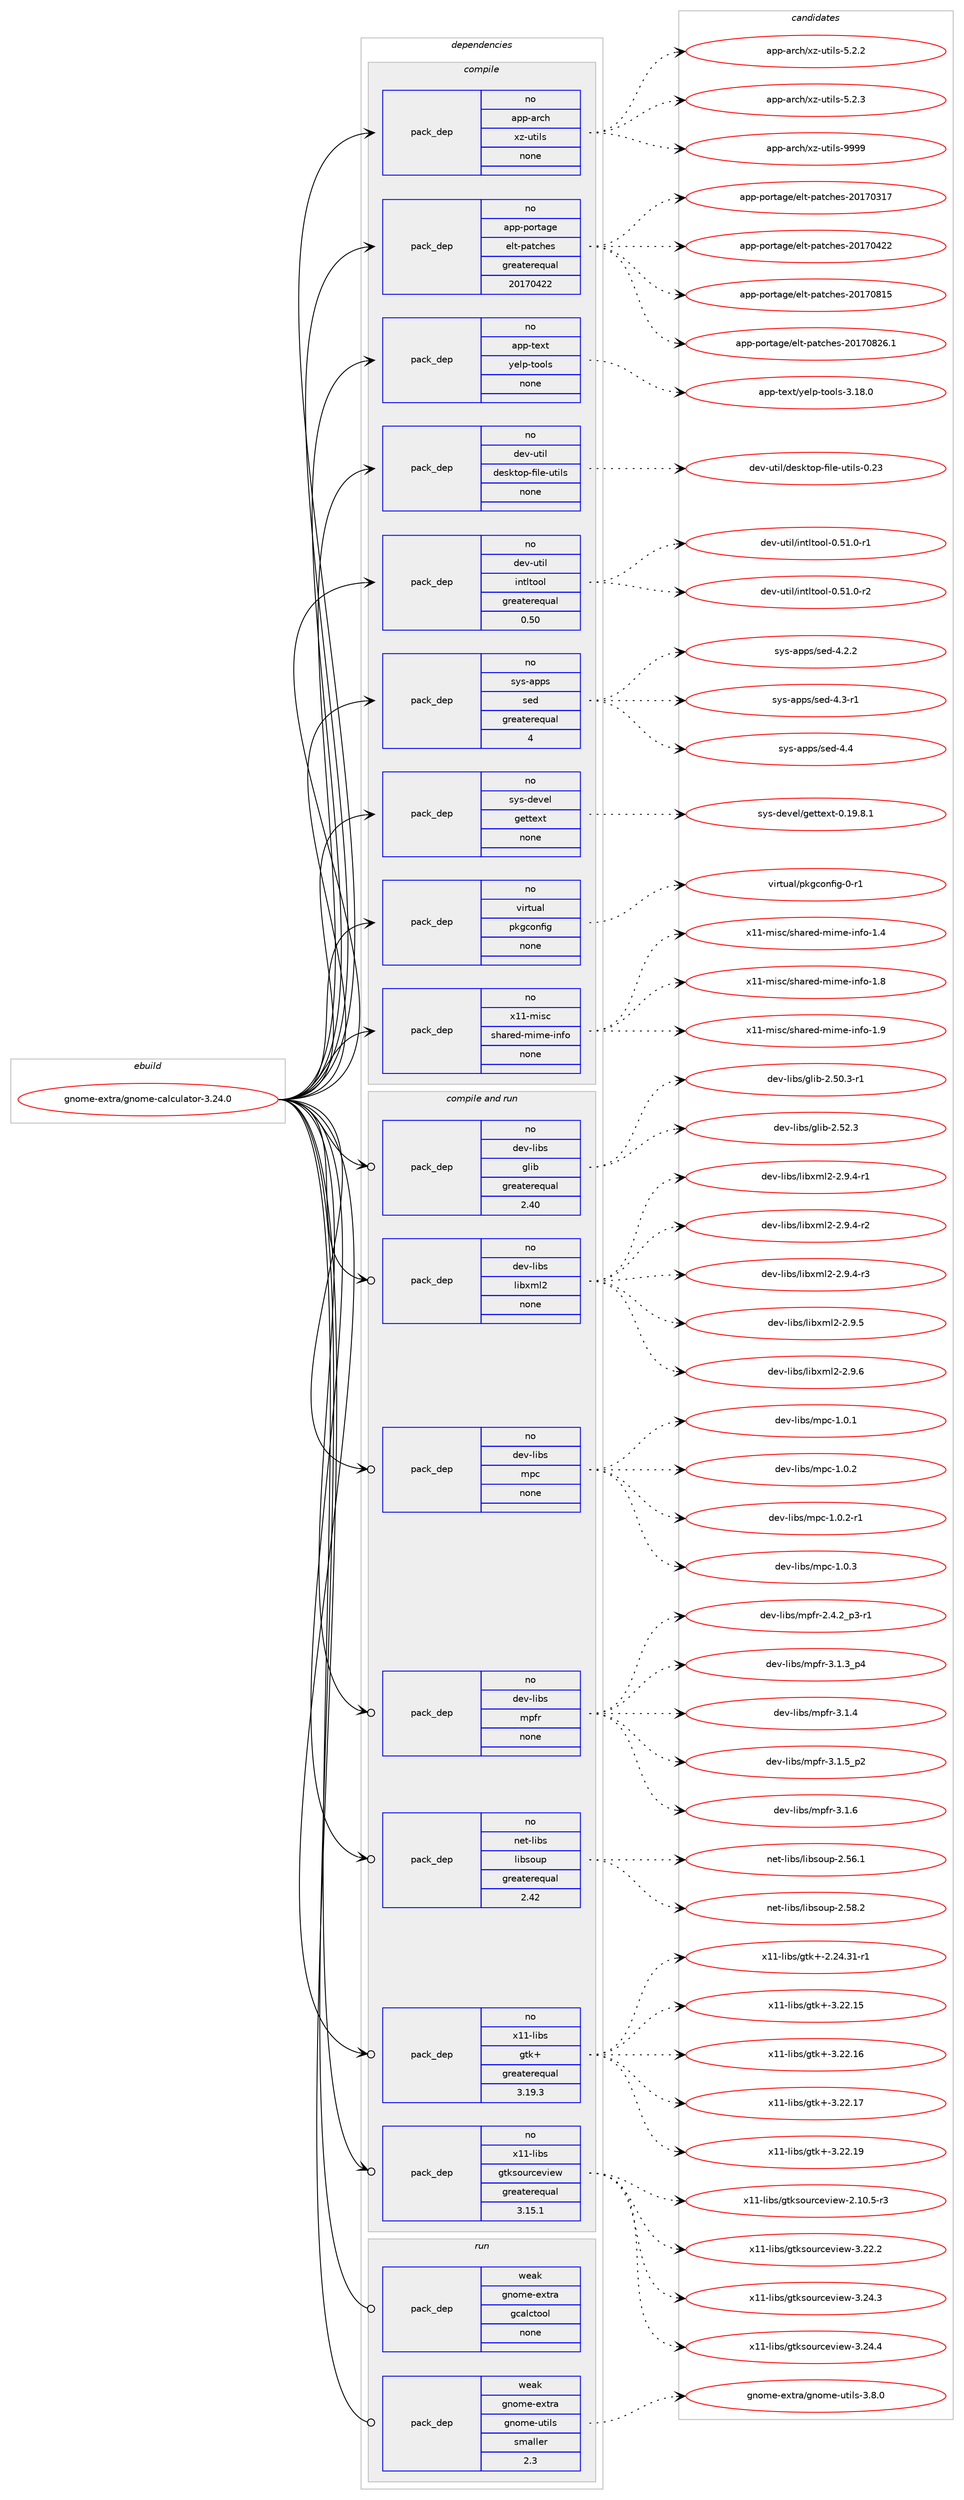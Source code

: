 digraph prolog {

# *************
# Graph options
# *************

newrank=true;
concentrate=true;
compound=true;
graph [rankdir=LR,fontname=Helvetica,fontsize=10,ranksep=1.5];#, ranksep=2.5, nodesep=0.2];
edge  [arrowhead=vee];
node  [fontname=Helvetica,fontsize=10];

# **********
# The ebuild
# **********

subgraph cluster_leftcol {
color=gray;
rank=same;
label=<<i>ebuild</i>>;
id [label="gnome-extra/gnome-calculator-3.24.0", color=red, width=4, href="../gnome-extra/gnome-calculator-3.24.0.svg"];
}

# ****************
# The dependencies
# ****************

subgraph cluster_midcol {
color=gray;
label=<<i>dependencies</i>>;
subgraph cluster_compile {
fillcolor="#eeeeee";
style=filled;
label=<<i>compile</i>>;
subgraph pack223491 {
dependency310317 [label=<<TABLE BORDER="0" CELLBORDER="1" CELLSPACING="0" CELLPADDING="4" WIDTH="220"><TR><TD ROWSPAN="6" CELLPADDING="30">pack_dep</TD></TR><TR><TD WIDTH="110">no</TD></TR><TR><TD>app-arch</TD></TR><TR><TD>xz-utils</TD></TR><TR><TD>none</TD></TR><TR><TD></TD></TR></TABLE>>, shape=none, color=blue];
}
id:e -> dependency310317:w [weight=20,style="solid",arrowhead="vee"];
subgraph pack223492 {
dependency310318 [label=<<TABLE BORDER="0" CELLBORDER="1" CELLSPACING="0" CELLPADDING="4" WIDTH="220"><TR><TD ROWSPAN="6" CELLPADDING="30">pack_dep</TD></TR><TR><TD WIDTH="110">no</TD></TR><TR><TD>app-portage</TD></TR><TR><TD>elt-patches</TD></TR><TR><TD>greaterequal</TD></TR><TR><TD>20170422</TD></TR></TABLE>>, shape=none, color=blue];
}
id:e -> dependency310318:w [weight=20,style="solid",arrowhead="vee"];
subgraph pack223493 {
dependency310319 [label=<<TABLE BORDER="0" CELLBORDER="1" CELLSPACING="0" CELLPADDING="4" WIDTH="220"><TR><TD ROWSPAN="6" CELLPADDING="30">pack_dep</TD></TR><TR><TD WIDTH="110">no</TD></TR><TR><TD>app-text</TD></TR><TR><TD>yelp-tools</TD></TR><TR><TD>none</TD></TR><TR><TD></TD></TR></TABLE>>, shape=none, color=blue];
}
id:e -> dependency310319:w [weight=20,style="solid",arrowhead="vee"];
subgraph pack223494 {
dependency310320 [label=<<TABLE BORDER="0" CELLBORDER="1" CELLSPACING="0" CELLPADDING="4" WIDTH="220"><TR><TD ROWSPAN="6" CELLPADDING="30">pack_dep</TD></TR><TR><TD WIDTH="110">no</TD></TR><TR><TD>dev-util</TD></TR><TR><TD>desktop-file-utils</TD></TR><TR><TD>none</TD></TR><TR><TD></TD></TR></TABLE>>, shape=none, color=blue];
}
id:e -> dependency310320:w [weight=20,style="solid",arrowhead="vee"];
subgraph pack223495 {
dependency310321 [label=<<TABLE BORDER="0" CELLBORDER="1" CELLSPACING="0" CELLPADDING="4" WIDTH="220"><TR><TD ROWSPAN="6" CELLPADDING="30">pack_dep</TD></TR><TR><TD WIDTH="110">no</TD></TR><TR><TD>dev-util</TD></TR><TR><TD>intltool</TD></TR><TR><TD>greaterequal</TD></TR><TR><TD>0.50</TD></TR></TABLE>>, shape=none, color=blue];
}
id:e -> dependency310321:w [weight=20,style="solid",arrowhead="vee"];
subgraph pack223496 {
dependency310322 [label=<<TABLE BORDER="0" CELLBORDER="1" CELLSPACING="0" CELLPADDING="4" WIDTH="220"><TR><TD ROWSPAN="6" CELLPADDING="30">pack_dep</TD></TR><TR><TD WIDTH="110">no</TD></TR><TR><TD>sys-apps</TD></TR><TR><TD>sed</TD></TR><TR><TD>greaterequal</TD></TR><TR><TD>4</TD></TR></TABLE>>, shape=none, color=blue];
}
id:e -> dependency310322:w [weight=20,style="solid",arrowhead="vee"];
subgraph pack223497 {
dependency310323 [label=<<TABLE BORDER="0" CELLBORDER="1" CELLSPACING="0" CELLPADDING="4" WIDTH="220"><TR><TD ROWSPAN="6" CELLPADDING="30">pack_dep</TD></TR><TR><TD WIDTH="110">no</TD></TR><TR><TD>sys-devel</TD></TR><TR><TD>gettext</TD></TR><TR><TD>none</TD></TR><TR><TD></TD></TR></TABLE>>, shape=none, color=blue];
}
id:e -> dependency310323:w [weight=20,style="solid",arrowhead="vee"];
subgraph pack223498 {
dependency310324 [label=<<TABLE BORDER="0" CELLBORDER="1" CELLSPACING="0" CELLPADDING="4" WIDTH="220"><TR><TD ROWSPAN="6" CELLPADDING="30">pack_dep</TD></TR><TR><TD WIDTH="110">no</TD></TR><TR><TD>virtual</TD></TR><TR><TD>pkgconfig</TD></TR><TR><TD>none</TD></TR><TR><TD></TD></TR></TABLE>>, shape=none, color=blue];
}
id:e -> dependency310324:w [weight=20,style="solid",arrowhead="vee"];
subgraph pack223499 {
dependency310325 [label=<<TABLE BORDER="0" CELLBORDER="1" CELLSPACING="0" CELLPADDING="4" WIDTH="220"><TR><TD ROWSPAN="6" CELLPADDING="30">pack_dep</TD></TR><TR><TD WIDTH="110">no</TD></TR><TR><TD>x11-misc</TD></TR><TR><TD>shared-mime-info</TD></TR><TR><TD>none</TD></TR><TR><TD></TD></TR></TABLE>>, shape=none, color=blue];
}
id:e -> dependency310325:w [weight=20,style="solid",arrowhead="vee"];
}
subgraph cluster_compileandrun {
fillcolor="#eeeeee";
style=filled;
label=<<i>compile and run</i>>;
subgraph pack223500 {
dependency310326 [label=<<TABLE BORDER="0" CELLBORDER="1" CELLSPACING="0" CELLPADDING="4" WIDTH="220"><TR><TD ROWSPAN="6" CELLPADDING="30">pack_dep</TD></TR><TR><TD WIDTH="110">no</TD></TR><TR><TD>dev-libs</TD></TR><TR><TD>glib</TD></TR><TR><TD>greaterequal</TD></TR><TR><TD>2.40</TD></TR></TABLE>>, shape=none, color=blue];
}
id:e -> dependency310326:w [weight=20,style="solid",arrowhead="odotvee"];
subgraph pack223501 {
dependency310327 [label=<<TABLE BORDER="0" CELLBORDER="1" CELLSPACING="0" CELLPADDING="4" WIDTH="220"><TR><TD ROWSPAN="6" CELLPADDING="30">pack_dep</TD></TR><TR><TD WIDTH="110">no</TD></TR><TR><TD>dev-libs</TD></TR><TR><TD>libxml2</TD></TR><TR><TD>none</TD></TR><TR><TD></TD></TR></TABLE>>, shape=none, color=blue];
}
id:e -> dependency310327:w [weight=20,style="solid",arrowhead="odotvee"];
subgraph pack223502 {
dependency310328 [label=<<TABLE BORDER="0" CELLBORDER="1" CELLSPACING="0" CELLPADDING="4" WIDTH="220"><TR><TD ROWSPAN="6" CELLPADDING="30">pack_dep</TD></TR><TR><TD WIDTH="110">no</TD></TR><TR><TD>dev-libs</TD></TR><TR><TD>mpc</TD></TR><TR><TD>none</TD></TR><TR><TD></TD></TR></TABLE>>, shape=none, color=blue];
}
id:e -> dependency310328:w [weight=20,style="solid",arrowhead="odotvee"];
subgraph pack223503 {
dependency310329 [label=<<TABLE BORDER="0" CELLBORDER="1" CELLSPACING="0" CELLPADDING="4" WIDTH="220"><TR><TD ROWSPAN="6" CELLPADDING="30">pack_dep</TD></TR><TR><TD WIDTH="110">no</TD></TR><TR><TD>dev-libs</TD></TR><TR><TD>mpfr</TD></TR><TR><TD>none</TD></TR><TR><TD></TD></TR></TABLE>>, shape=none, color=blue];
}
id:e -> dependency310329:w [weight=20,style="solid",arrowhead="odotvee"];
subgraph pack223504 {
dependency310330 [label=<<TABLE BORDER="0" CELLBORDER="1" CELLSPACING="0" CELLPADDING="4" WIDTH="220"><TR><TD ROWSPAN="6" CELLPADDING="30">pack_dep</TD></TR><TR><TD WIDTH="110">no</TD></TR><TR><TD>net-libs</TD></TR><TR><TD>libsoup</TD></TR><TR><TD>greaterequal</TD></TR><TR><TD>2.42</TD></TR></TABLE>>, shape=none, color=blue];
}
id:e -> dependency310330:w [weight=20,style="solid",arrowhead="odotvee"];
subgraph pack223505 {
dependency310331 [label=<<TABLE BORDER="0" CELLBORDER="1" CELLSPACING="0" CELLPADDING="4" WIDTH="220"><TR><TD ROWSPAN="6" CELLPADDING="30">pack_dep</TD></TR><TR><TD WIDTH="110">no</TD></TR><TR><TD>x11-libs</TD></TR><TR><TD>gtk+</TD></TR><TR><TD>greaterequal</TD></TR><TR><TD>3.19.3</TD></TR></TABLE>>, shape=none, color=blue];
}
id:e -> dependency310331:w [weight=20,style="solid",arrowhead="odotvee"];
subgraph pack223506 {
dependency310332 [label=<<TABLE BORDER="0" CELLBORDER="1" CELLSPACING="0" CELLPADDING="4" WIDTH="220"><TR><TD ROWSPAN="6" CELLPADDING="30">pack_dep</TD></TR><TR><TD WIDTH="110">no</TD></TR><TR><TD>x11-libs</TD></TR><TR><TD>gtksourceview</TD></TR><TR><TD>greaterequal</TD></TR><TR><TD>3.15.1</TD></TR></TABLE>>, shape=none, color=blue];
}
id:e -> dependency310332:w [weight=20,style="solid",arrowhead="odotvee"];
}
subgraph cluster_run {
fillcolor="#eeeeee";
style=filled;
label=<<i>run</i>>;
subgraph pack223507 {
dependency310333 [label=<<TABLE BORDER="0" CELLBORDER="1" CELLSPACING="0" CELLPADDING="4" WIDTH="220"><TR><TD ROWSPAN="6" CELLPADDING="30">pack_dep</TD></TR><TR><TD WIDTH="110">weak</TD></TR><TR><TD>gnome-extra</TD></TR><TR><TD>gcalctool</TD></TR><TR><TD>none</TD></TR><TR><TD></TD></TR></TABLE>>, shape=none, color=blue];
}
id:e -> dependency310333:w [weight=20,style="solid",arrowhead="odot"];
subgraph pack223508 {
dependency310334 [label=<<TABLE BORDER="0" CELLBORDER="1" CELLSPACING="0" CELLPADDING="4" WIDTH="220"><TR><TD ROWSPAN="6" CELLPADDING="30">pack_dep</TD></TR><TR><TD WIDTH="110">weak</TD></TR><TR><TD>gnome-extra</TD></TR><TR><TD>gnome-utils</TD></TR><TR><TD>smaller</TD></TR><TR><TD>2.3</TD></TR></TABLE>>, shape=none, color=blue];
}
id:e -> dependency310334:w [weight=20,style="solid",arrowhead="odot"];
}
}

# **************
# The candidates
# **************

subgraph cluster_choices {
rank=same;
color=gray;
label=<<i>candidates</i>>;

subgraph choice223491 {
color=black;
nodesep=1;
choice971121124597114991044712012245117116105108115455346504650 [label="app-arch/xz-utils-5.2.2", color=red, width=4,href="../app-arch/xz-utils-5.2.2.svg"];
choice971121124597114991044712012245117116105108115455346504651 [label="app-arch/xz-utils-5.2.3", color=red, width=4,href="../app-arch/xz-utils-5.2.3.svg"];
choice9711211245971149910447120122451171161051081154557575757 [label="app-arch/xz-utils-9999", color=red, width=4,href="../app-arch/xz-utils-9999.svg"];
dependency310317:e -> choice971121124597114991044712012245117116105108115455346504650:w [style=dotted,weight="100"];
dependency310317:e -> choice971121124597114991044712012245117116105108115455346504651:w [style=dotted,weight="100"];
dependency310317:e -> choice9711211245971149910447120122451171161051081154557575757:w [style=dotted,weight="100"];
}
subgraph choice223492 {
color=black;
nodesep=1;
choice97112112451121111141169710310147101108116451129711699104101115455048495548514955 [label="app-portage/elt-patches-20170317", color=red, width=4,href="../app-portage/elt-patches-20170317.svg"];
choice97112112451121111141169710310147101108116451129711699104101115455048495548525050 [label="app-portage/elt-patches-20170422", color=red, width=4,href="../app-portage/elt-patches-20170422.svg"];
choice97112112451121111141169710310147101108116451129711699104101115455048495548564953 [label="app-portage/elt-patches-20170815", color=red, width=4,href="../app-portage/elt-patches-20170815.svg"];
choice971121124511211111411697103101471011081164511297116991041011154550484955485650544649 [label="app-portage/elt-patches-20170826.1", color=red, width=4,href="../app-portage/elt-patches-20170826.1.svg"];
dependency310318:e -> choice97112112451121111141169710310147101108116451129711699104101115455048495548514955:w [style=dotted,weight="100"];
dependency310318:e -> choice97112112451121111141169710310147101108116451129711699104101115455048495548525050:w [style=dotted,weight="100"];
dependency310318:e -> choice97112112451121111141169710310147101108116451129711699104101115455048495548564953:w [style=dotted,weight="100"];
dependency310318:e -> choice971121124511211111411697103101471011081164511297116991041011154550484955485650544649:w [style=dotted,weight="100"];
}
subgraph choice223493 {
color=black;
nodesep=1;
choice9711211245116101120116471211011081124511611111110811545514649564648 [label="app-text/yelp-tools-3.18.0", color=red, width=4,href="../app-text/yelp-tools-3.18.0.svg"];
dependency310319:e -> choice9711211245116101120116471211011081124511611111110811545514649564648:w [style=dotted,weight="100"];
}
subgraph choice223494 {
color=black;
nodesep=1;
choice100101118451171161051084710010111510711611111245102105108101451171161051081154548465051 [label="dev-util/desktop-file-utils-0.23", color=red, width=4,href="../dev-util/desktop-file-utils-0.23.svg"];
dependency310320:e -> choice100101118451171161051084710010111510711611111245102105108101451171161051081154548465051:w [style=dotted,weight="100"];
}
subgraph choice223495 {
color=black;
nodesep=1;
choice1001011184511711610510847105110116108116111111108454846534946484511449 [label="dev-util/intltool-0.51.0-r1", color=red, width=4,href="../dev-util/intltool-0.51.0-r1.svg"];
choice1001011184511711610510847105110116108116111111108454846534946484511450 [label="dev-util/intltool-0.51.0-r2", color=red, width=4,href="../dev-util/intltool-0.51.0-r2.svg"];
dependency310321:e -> choice1001011184511711610510847105110116108116111111108454846534946484511449:w [style=dotted,weight="100"];
dependency310321:e -> choice1001011184511711610510847105110116108116111111108454846534946484511450:w [style=dotted,weight="100"];
}
subgraph choice223496 {
color=black;
nodesep=1;
choice115121115459711211211547115101100455246504650 [label="sys-apps/sed-4.2.2", color=red, width=4,href="../sys-apps/sed-4.2.2.svg"];
choice115121115459711211211547115101100455246514511449 [label="sys-apps/sed-4.3-r1", color=red, width=4,href="../sys-apps/sed-4.3-r1.svg"];
choice11512111545971121121154711510110045524652 [label="sys-apps/sed-4.4", color=red, width=4,href="../sys-apps/sed-4.4.svg"];
dependency310322:e -> choice115121115459711211211547115101100455246504650:w [style=dotted,weight="100"];
dependency310322:e -> choice115121115459711211211547115101100455246514511449:w [style=dotted,weight="100"];
dependency310322:e -> choice11512111545971121121154711510110045524652:w [style=dotted,weight="100"];
}
subgraph choice223497 {
color=black;
nodesep=1;
choice1151211154510010111810110847103101116116101120116454846495746564649 [label="sys-devel/gettext-0.19.8.1", color=red, width=4,href="../sys-devel/gettext-0.19.8.1.svg"];
dependency310323:e -> choice1151211154510010111810110847103101116116101120116454846495746564649:w [style=dotted,weight="100"];
}
subgraph choice223498 {
color=black;
nodesep=1;
choice11810511411611797108471121071039911111010210510345484511449 [label="virtual/pkgconfig-0-r1", color=red, width=4,href="../virtual/pkgconfig-0-r1.svg"];
dependency310324:e -> choice11810511411611797108471121071039911111010210510345484511449:w [style=dotted,weight="100"];
}
subgraph choice223499 {
color=black;
nodesep=1;
choice120494945109105115994711510497114101100451091051091014510511010211145494652 [label="x11-misc/shared-mime-info-1.4", color=red, width=4,href="../x11-misc/shared-mime-info-1.4.svg"];
choice120494945109105115994711510497114101100451091051091014510511010211145494656 [label="x11-misc/shared-mime-info-1.8", color=red, width=4,href="../x11-misc/shared-mime-info-1.8.svg"];
choice120494945109105115994711510497114101100451091051091014510511010211145494657 [label="x11-misc/shared-mime-info-1.9", color=red, width=4,href="../x11-misc/shared-mime-info-1.9.svg"];
dependency310325:e -> choice120494945109105115994711510497114101100451091051091014510511010211145494652:w [style=dotted,weight="100"];
dependency310325:e -> choice120494945109105115994711510497114101100451091051091014510511010211145494656:w [style=dotted,weight="100"];
dependency310325:e -> choice120494945109105115994711510497114101100451091051091014510511010211145494657:w [style=dotted,weight="100"];
}
subgraph choice223500 {
color=black;
nodesep=1;
choice10010111845108105981154710310810598455046534846514511449 [label="dev-libs/glib-2.50.3-r1", color=red, width=4,href="../dev-libs/glib-2.50.3-r1.svg"];
choice1001011184510810598115471031081059845504653504651 [label="dev-libs/glib-2.52.3", color=red, width=4,href="../dev-libs/glib-2.52.3.svg"];
dependency310326:e -> choice10010111845108105981154710310810598455046534846514511449:w [style=dotted,weight="100"];
dependency310326:e -> choice1001011184510810598115471031081059845504653504651:w [style=dotted,weight="100"];
}
subgraph choice223501 {
color=black;
nodesep=1;
choice10010111845108105981154710810598120109108504550465746524511449 [label="dev-libs/libxml2-2.9.4-r1", color=red, width=4,href="../dev-libs/libxml2-2.9.4-r1.svg"];
choice10010111845108105981154710810598120109108504550465746524511450 [label="dev-libs/libxml2-2.9.4-r2", color=red, width=4,href="../dev-libs/libxml2-2.9.4-r2.svg"];
choice10010111845108105981154710810598120109108504550465746524511451 [label="dev-libs/libxml2-2.9.4-r3", color=red, width=4,href="../dev-libs/libxml2-2.9.4-r3.svg"];
choice1001011184510810598115471081059812010910850455046574653 [label="dev-libs/libxml2-2.9.5", color=red, width=4,href="../dev-libs/libxml2-2.9.5.svg"];
choice1001011184510810598115471081059812010910850455046574654 [label="dev-libs/libxml2-2.9.6", color=red, width=4,href="../dev-libs/libxml2-2.9.6.svg"];
dependency310327:e -> choice10010111845108105981154710810598120109108504550465746524511449:w [style=dotted,weight="100"];
dependency310327:e -> choice10010111845108105981154710810598120109108504550465746524511450:w [style=dotted,weight="100"];
dependency310327:e -> choice10010111845108105981154710810598120109108504550465746524511451:w [style=dotted,weight="100"];
dependency310327:e -> choice1001011184510810598115471081059812010910850455046574653:w [style=dotted,weight="100"];
dependency310327:e -> choice1001011184510810598115471081059812010910850455046574654:w [style=dotted,weight="100"];
}
subgraph choice223502 {
color=black;
nodesep=1;
choice10010111845108105981154710911299454946484649 [label="dev-libs/mpc-1.0.1", color=red, width=4,href="../dev-libs/mpc-1.0.1.svg"];
choice10010111845108105981154710911299454946484650 [label="dev-libs/mpc-1.0.2", color=red, width=4,href="../dev-libs/mpc-1.0.2.svg"];
choice100101118451081059811547109112994549464846504511449 [label="dev-libs/mpc-1.0.2-r1", color=red, width=4,href="../dev-libs/mpc-1.0.2-r1.svg"];
choice10010111845108105981154710911299454946484651 [label="dev-libs/mpc-1.0.3", color=red, width=4,href="../dev-libs/mpc-1.0.3.svg"];
dependency310328:e -> choice10010111845108105981154710911299454946484649:w [style=dotted,weight="100"];
dependency310328:e -> choice10010111845108105981154710911299454946484650:w [style=dotted,weight="100"];
dependency310328:e -> choice100101118451081059811547109112994549464846504511449:w [style=dotted,weight="100"];
dependency310328:e -> choice10010111845108105981154710911299454946484651:w [style=dotted,weight="100"];
}
subgraph choice223503 {
color=black;
nodesep=1;
choice10010111845108105981154710911210211445504652465095112514511449 [label="dev-libs/mpfr-2.4.2_p3-r1", color=red, width=4,href="../dev-libs/mpfr-2.4.2_p3-r1.svg"];
choice1001011184510810598115471091121021144551464946519511252 [label="dev-libs/mpfr-3.1.3_p4", color=red, width=4,href="../dev-libs/mpfr-3.1.3_p4.svg"];
choice100101118451081059811547109112102114455146494652 [label="dev-libs/mpfr-3.1.4", color=red, width=4,href="../dev-libs/mpfr-3.1.4.svg"];
choice1001011184510810598115471091121021144551464946539511250 [label="dev-libs/mpfr-3.1.5_p2", color=red, width=4,href="../dev-libs/mpfr-3.1.5_p2.svg"];
choice100101118451081059811547109112102114455146494654 [label="dev-libs/mpfr-3.1.6", color=red, width=4,href="../dev-libs/mpfr-3.1.6.svg"];
dependency310329:e -> choice10010111845108105981154710911210211445504652465095112514511449:w [style=dotted,weight="100"];
dependency310329:e -> choice1001011184510810598115471091121021144551464946519511252:w [style=dotted,weight="100"];
dependency310329:e -> choice100101118451081059811547109112102114455146494652:w [style=dotted,weight="100"];
dependency310329:e -> choice1001011184510810598115471091121021144551464946539511250:w [style=dotted,weight="100"];
dependency310329:e -> choice100101118451081059811547109112102114455146494654:w [style=dotted,weight="100"];
}
subgraph choice223504 {
color=black;
nodesep=1;
choice1101011164510810598115471081059811511111711245504653544649 [label="net-libs/libsoup-2.56.1", color=red, width=4,href="../net-libs/libsoup-2.56.1.svg"];
choice1101011164510810598115471081059811511111711245504653564650 [label="net-libs/libsoup-2.58.2", color=red, width=4,href="../net-libs/libsoup-2.58.2.svg"];
dependency310330:e -> choice1101011164510810598115471081059811511111711245504653544649:w [style=dotted,weight="100"];
dependency310330:e -> choice1101011164510810598115471081059811511111711245504653564650:w [style=dotted,weight="100"];
}
subgraph choice223505 {
color=black;
nodesep=1;
choice12049494510810598115471031161074345504650524651494511449 [label="x11-libs/gtk+-2.24.31-r1", color=red, width=4,href="../x11-libs/gtk+-2.24.31-r1.svg"];
choice1204949451081059811547103116107434551465050464953 [label="x11-libs/gtk+-3.22.15", color=red, width=4,href="../x11-libs/gtk+-3.22.15.svg"];
choice1204949451081059811547103116107434551465050464954 [label="x11-libs/gtk+-3.22.16", color=red, width=4,href="../x11-libs/gtk+-3.22.16.svg"];
choice1204949451081059811547103116107434551465050464955 [label="x11-libs/gtk+-3.22.17", color=red, width=4,href="../x11-libs/gtk+-3.22.17.svg"];
choice1204949451081059811547103116107434551465050464957 [label="x11-libs/gtk+-3.22.19", color=red, width=4,href="../x11-libs/gtk+-3.22.19.svg"];
dependency310331:e -> choice12049494510810598115471031161074345504650524651494511449:w [style=dotted,weight="100"];
dependency310331:e -> choice1204949451081059811547103116107434551465050464953:w [style=dotted,weight="100"];
dependency310331:e -> choice1204949451081059811547103116107434551465050464954:w [style=dotted,weight="100"];
dependency310331:e -> choice1204949451081059811547103116107434551465050464955:w [style=dotted,weight="100"];
dependency310331:e -> choice1204949451081059811547103116107434551465050464957:w [style=dotted,weight="100"];
}
subgraph choice223506 {
color=black;
nodesep=1;
choice120494945108105981154710311610711511111711499101118105101119455046494846534511451 [label="x11-libs/gtksourceview-2.10.5-r3", color=red, width=4,href="../x11-libs/gtksourceview-2.10.5-r3.svg"];
choice12049494510810598115471031161071151111171149910111810510111945514650504650 [label="x11-libs/gtksourceview-3.22.2", color=red, width=4,href="../x11-libs/gtksourceview-3.22.2.svg"];
choice12049494510810598115471031161071151111171149910111810510111945514650524651 [label="x11-libs/gtksourceview-3.24.3", color=red, width=4,href="../x11-libs/gtksourceview-3.24.3.svg"];
choice12049494510810598115471031161071151111171149910111810510111945514650524652 [label="x11-libs/gtksourceview-3.24.4", color=red, width=4,href="../x11-libs/gtksourceview-3.24.4.svg"];
dependency310332:e -> choice120494945108105981154710311610711511111711499101118105101119455046494846534511451:w [style=dotted,weight="100"];
dependency310332:e -> choice12049494510810598115471031161071151111171149910111810510111945514650504650:w [style=dotted,weight="100"];
dependency310332:e -> choice12049494510810598115471031161071151111171149910111810510111945514650524651:w [style=dotted,weight="100"];
dependency310332:e -> choice12049494510810598115471031161071151111171149910111810510111945514650524652:w [style=dotted,weight="100"];
}
subgraph choice223507 {
color=black;
nodesep=1;
}
subgraph choice223508 {
color=black;
nodesep=1;
choice10311011110910145101120116114974710311011110910145117116105108115455146564648 [label="gnome-extra/gnome-utils-3.8.0", color=red, width=4,href="../gnome-extra/gnome-utils-3.8.0.svg"];
dependency310334:e -> choice10311011110910145101120116114974710311011110910145117116105108115455146564648:w [style=dotted,weight="100"];
}
}

}
